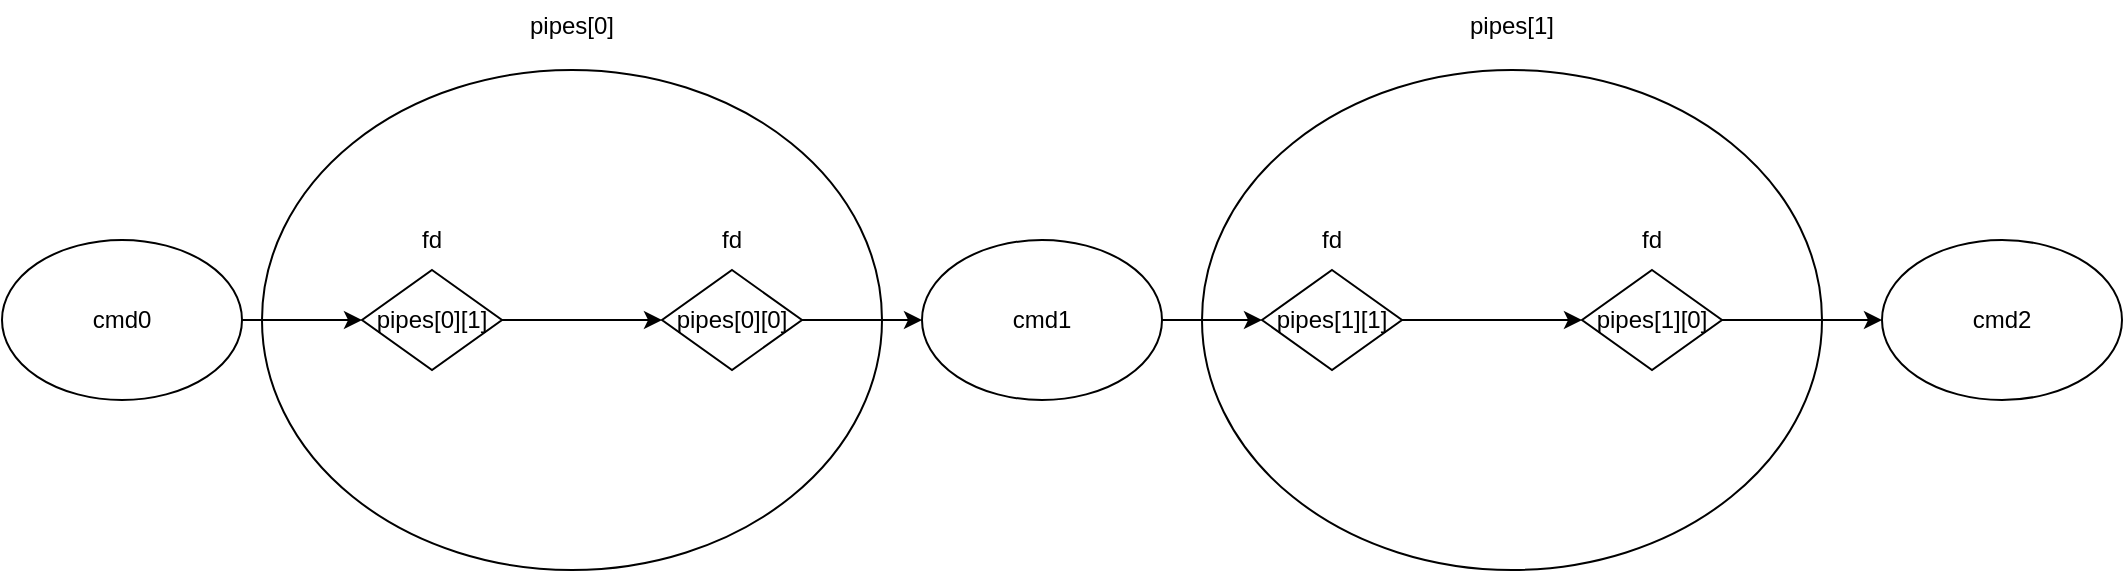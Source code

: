 <mxfile version="25.0.3">
  <diagram name="Seite-1" id="AazeRNuqHq8bpYRtqaRX">
    <mxGraphModel dx="1687" dy="832" grid="1" gridSize="10" guides="1" tooltips="1" connect="1" arrows="1" fold="1" page="1" pageScale="1" pageWidth="4000" pageHeight="4000" math="0" shadow="0">
      <root>
        <mxCell id="0" />
        <mxCell id="1" parent="0" />
        <mxCell id="6okvsuOKwLtmw9PdI8s8-219" value="" style="ellipse;whiteSpace=wrap;html=1;fillColor=none;" vertex="1" parent="1">
          <mxGeometry x="660" y="225" width="310" height="250" as="geometry" />
        </mxCell>
        <mxCell id="6okvsuOKwLtmw9PdI8s8-1" value="cmd0" style="ellipse;whiteSpace=wrap;html=1;" vertex="1" parent="1">
          <mxGeometry x="60" y="310" width="120" height="80" as="geometry" />
        </mxCell>
        <mxCell id="6okvsuOKwLtmw9PdI8s8-2" value="cmd1" style="ellipse;whiteSpace=wrap;html=1;" vertex="1" parent="1">
          <mxGeometry x="520" y="310" width="120" height="80" as="geometry" />
        </mxCell>
        <mxCell id="6okvsuOKwLtmw9PdI8s8-3" value="cmd2" style="ellipse;whiteSpace=wrap;html=1;" vertex="1" parent="1">
          <mxGeometry x="1000" y="310" width="120" height="80" as="geometry" />
        </mxCell>
        <mxCell id="6okvsuOKwLtmw9PdI8s8-4" value="pipes[0][1]" style="rhombus;whiteSpace=wrap;html=1;" vertex="1" parent="1">
          <mxGeometry x="240" y="325" width="70" height="50" as="geometry" />
        </mxCell>
        <mxCell id="6okvsuOKwLtmw9PdI8s8-6" value="pipes[1][1]" style="rhombus;whiteSpace=wrap;html=1;" vertex="1" parent="1">
          <mxGeometry x="690" y="325" width="70" height="50" as="geometry" />
        </mxCell>
        <mxCell id="6okvsuOKwLtmw9PdI8s8-12" value="" style="endArrow=classic;html=1;rounded=0;entryX=0;entryY=0.5;entryDx=0;entryDy=0;exitX=1;exitY=0.5;exitDx=0;exitDy=0;" edge="1" parent="1" source="6okvsuOKwLtmw9PdI8s8-1" target="6okvsuOKwLtmw9PdI8s8-4">
          <mxGeometry width="50" height="50" relative="1" as="geometry">
            <mxPoint x="180" y="349.71" as="sourcePoint" />
            <mxPoint x="220" y="349.71" as="targetPoint" />
          </mxGeometry>
        </mxCell>
        <mxCell id="6okvsuOKwLtmw9PdI8s8-13" value="" style="endArrow=classic;html=1;rounded=0;exitX=1;exitY=0.5;exitDx=0;exitDy=0;entryX=0;entryY=0.5;entryDx=0;entryDy=0;" edge="1" parent="1" source="6okvsuOKwLtmw9PdI8s8-4" target="6okvsuOKwLtmw9PdI8s8-210">
          <mxGeometry width="50" height="50" relative="1" as="geometry">
            <mxPoint x="310" y="400" as="sourcePoint" />
            <mxPoint x="390" y="350" as="targetPoint" />
          </mxGeometry>
        </mxCell>
        <mxCell id="6okvsuOKwLtmw9PdI8s8-14" value="" style="endArrow=classic;html=1;rounded=0;exitX=1;exitY=0.5;exitDx=0;exitDy=0;" edge="1" parent="1" source="6okvsuOKwLtmw9PdI8s8-2" target="6okvsuOKwLtmw9PdI8s8-6">
          <mxGeometry width="50" height="50" relative="1" as="geometry">
            <mxPoint x="640" y="390" as="sourcePoint" />
            <mxPoint x="690" y="390" as="targetPoint" />
          </mxGeometry>
        </mxCell>
        <mxCell id="6okvsuOKwLtmw9PdI8s8-15" value="" style="endArrow=classic;html=1;rounded=0;exitX=1;exitY=0.5;exitDx=0;exitDy=0;entryX=0;entryY=0.5;entryDx=0;entryDy=0;" edge="1" parent="1" source="6okvsuOKwLtmw9PdI8s8-6" target="6okvsuOKwLtmw9PdI8s8-212">
          <mxGeometry width="50" height="50" relative="1" as="geometry">
            <mxPoint x="760" y="390" as="sourcePoint" />
            <mxPoint x="820" y="350" as="targetPoint" />
          </mxGeometry>
        </mxCell>
        <mxCell id="6okvsuOKwLtmw9PdI8s8-17" value="pipes[0]" style="text;html=1;align=center;verticalAlign=middle;whiteSpace=wrap;rounded=0;" vertex="1" parent="1">
          <mxGeometry x="315" y="190" width="60" height="25" as="geometry" />
        </mxCell>
        <mxCell id="6okvsuOKwLtmw9PdI8s8-19" value="pipes[1]" style="text;html=1;align=center;verticalAlign=middle;whiteSpace=wrap;rounded=0;" vertex="1" parent="1">
          <mxGeometry x="785" y="190" width="60" height="25" as="geometry" />
        </mxCell>
        <mxCell id="6okvsuOKwLtmw9PdI8s8-211" style="edgeStyle=orthogonalEdgeStyle;rounded=0;orthogonalLoop=1;jettySize=auto;html=1;entryX=0;entryY=0.5;entryDx=0;entryDy=0;" edge="1" parent="1" source="6okvsuOKwLtmw9PdI8s8-210" target="6okvsuOKwLtmw9PdI8s8-2">
          <mxGeometry relative="1" as="geometry" />
        </mxCell>
        <mxCell id="6okvsuOKwLtmw9PdI8s8-210" value="pipes[0][0]" style="rhombus;whiteSpace=wrap;html=1;" vertex="1" parent="1">
          <mxGeometry x="390" y="325" width="70" height="50" as="geometry" />
        </mxCell>
        <mxCell id="6okvsuOKwLtmw9PdI8s8-213" style="edgeStyle=orthogonalEdgeStyle;rounded=0;orthogonalLoop=1;jettySize=auto;html=1;exitX=1;exitY=0.5;exitDx=0;exitDy=0;entryX=0;entryY=0.5;entryDx=0;entryDy=0;" edge="1" parent="1" source="6okvsuOKwLtmw9PdI8s8-212" target="6okvsuOKwLtmw9PdI8s8-3">
          <mxGeometry relative="1" as="geometry" />
        </mxCell>
        <mxCell id="6okvsuOKwLtmw9PdI8s8-212" value="pipes[1][0]" style="rhombus;whiteSpace=wrap;html=1;" vertex="1" parent="1">
          <mxGeometry x="850" y="325" width="70" height="50" as="geometry" />
        </mxCell>
        <mxCell id="6okvsuOKwLtmw9PdI8s8-214" value="fd" style="text;html=1;align=center;verticalAlign=middle;whiteSpace=wrap;rounded=0;" vertex="1" parent="1">
          <mxGeometry x="245" y="295" width="60" height="30" as="geometry" />
        </mxCell>
        <mxCell id="6okvsuOKwLtmw9PdI8s8-215" value="fd" style="text;html=1;align=center;verticalAlign=middle;whiteSpace=wrap;rounded=0;" vertex="1" parent="1">
          <mxGeometry x="395" y="295" width="60" height="30" as="geometry" />
        </mxCell>
        <mxCell id="6okvsuOKwLtmw9PdI8s8-216" value="fd" style="text;html=1;align=center;verticalAlign=middle;whiteSpace=wrap;rounded=0;" vertex="1" parent="1">
          <mxGeometry x="695" y="295" width="60" height="30" as="geometry" />
        </mxCell>
        <mxCell id="6okvsuOKwLtmw9PdI8s8-217" value="fd" style="text;html=1;align=center;verticalAlign=middle;whiteSpace=wrap;rounded=0;" vertex="1" parent="1">
          <mxGeometry x="855" y="295" width="60" height="30" as="geometry" />
        </mxCell>
        <mxCell id="6okvsuOKwLtmw9PdI8s8-218" value="" style="ellipse;whiteSpace=wrap;html=1;fillColor=none;" vertex="1" parent="1">
          <mxGeometry x="190" y="225" width="310" height="250" as="geometry" />
        </mxCell>
      </root>
    </mxGraphModel>
  </diagram>
</mxfile>
